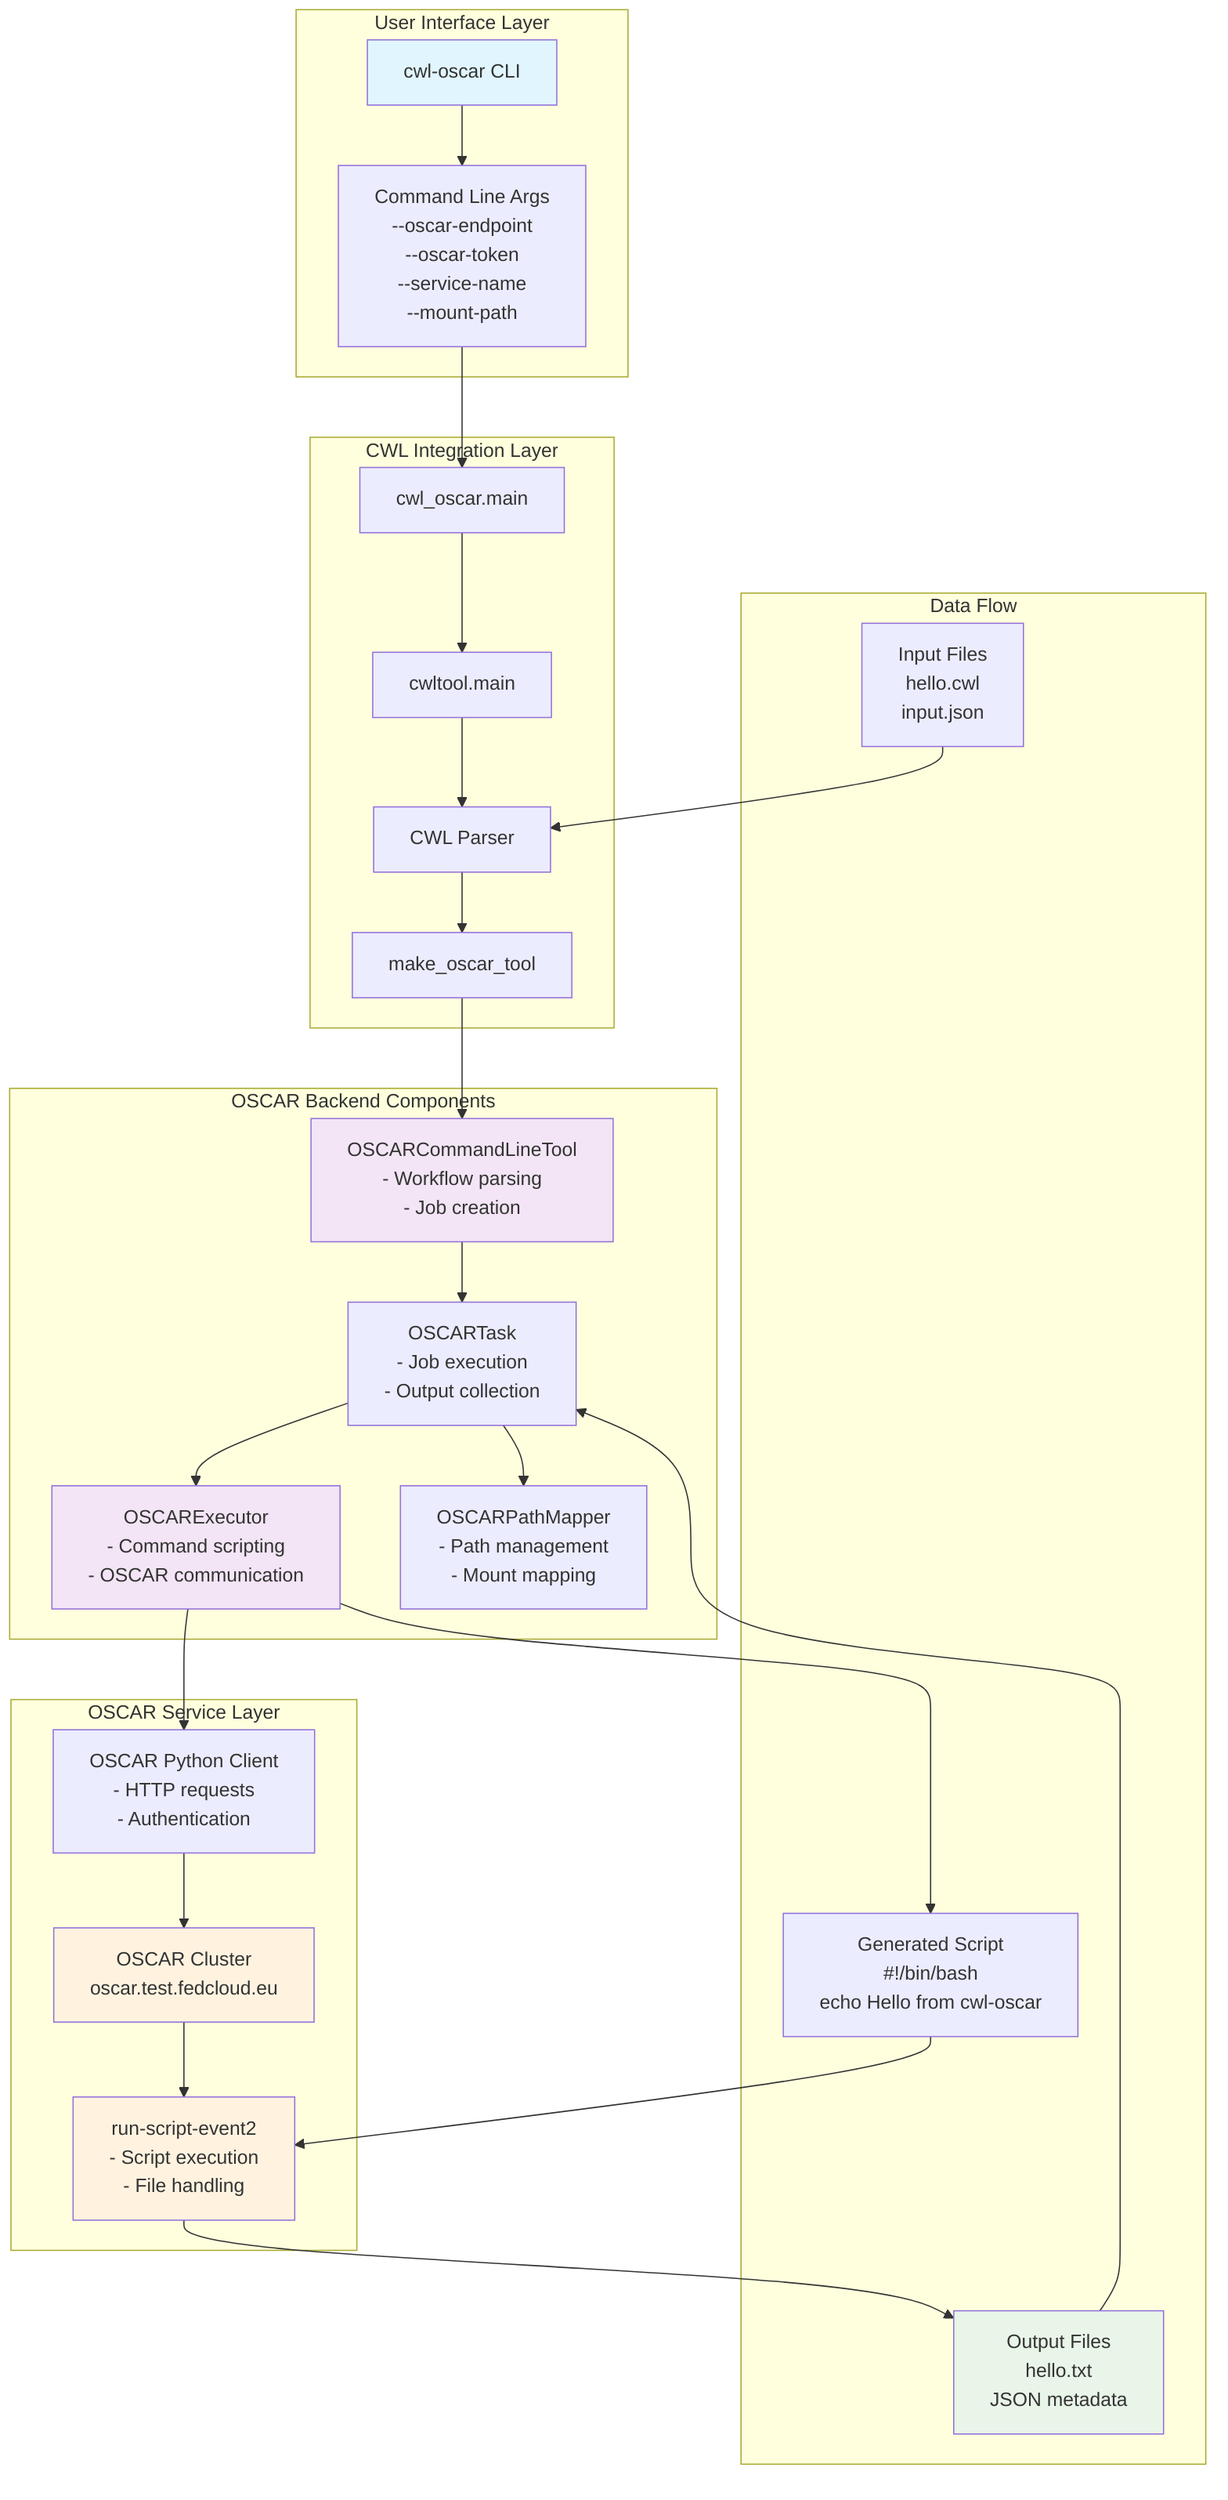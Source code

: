 graph TB
    subgraph "User Interface Layer"
        CLI[cwl-oscar CLI]
        ARGS[Command Line Args<br/>--oscar-endpoint<br/>--oscar-token<br/>--service-name<br/>--mount-path]
    end
    
    subgraph "CWL Integration Layer"
        MAIN[cwl_oscar.main]
        CWTOOL[cwltool.main]
        PARSER[CWL Parser]
        FACTORY[make_oscar_tool]
    end
    
    subgraph "OSCAR Backend Components"
        TOOL[OSCARCommandLineTool<br/>- Workflow parsing<br/>- Job creation]
        TASK[OSCARTask<br/>- Job execution<br/>- Output collection]
        EXEC[OSCARExecutor<br/>- Command scripting<br/>- OSCAR communication]
        MAPPER[OSCARPathMapper<br/>- Path management<br/>- Mount mapping]
    end
    
    subgraph "OSCAR Service Layer"
        CLIENT[OSCAR Python Client<br/>- HTTP requests<br/>- Authentication]
        CLUSTER[OSCAR Cluster<br/>oscar.test.fedcloud.eu]
        SERVICE[run-script-event2<br/>- Script execution<br/>- File handling]
    end
    
    subgraph "Data Flow"
        INPUT[Input Files<br/>hello.cwl<br/>input.json]
        SCRIPT[Generated Script<br/>#!/bin/bash<br/>echo Hello from cwl-oscar]
        OUTPUT[Output Files<br/>hello.txt<br/>JSON metadata]
    end
    
    CLI --> ARGS
    ARGS --> MAIN
    MAIN --> CWTOOL
    CWTOOL --> PARSER
    PARSER --> FACTORY
    FACTORY --> TOOL
    
    TOOL --> TASK
    TASK --> EXEC
    TASK --> MAPPER
    
    EXEC --> CLIENT
    CLIENT --> CLUSTER
    CLUSTER --> SERVICE
    
    INPUT --> PARSER
    EXEC --> SCRIPT
    SCRIPT --> SERVICE
    SERVICE --> OUTPUT
    OUTPUT --> TASK
    
    style CLI fill:#e1f5fe
    style CLUSTER fill:#fff3e0
    style SERVICE fill:#fff3e0
    style OUTPUT fill:#e8f5e8
    style EXEC fill:#f3e5f5
    style TOOL fill:#f3e5f5